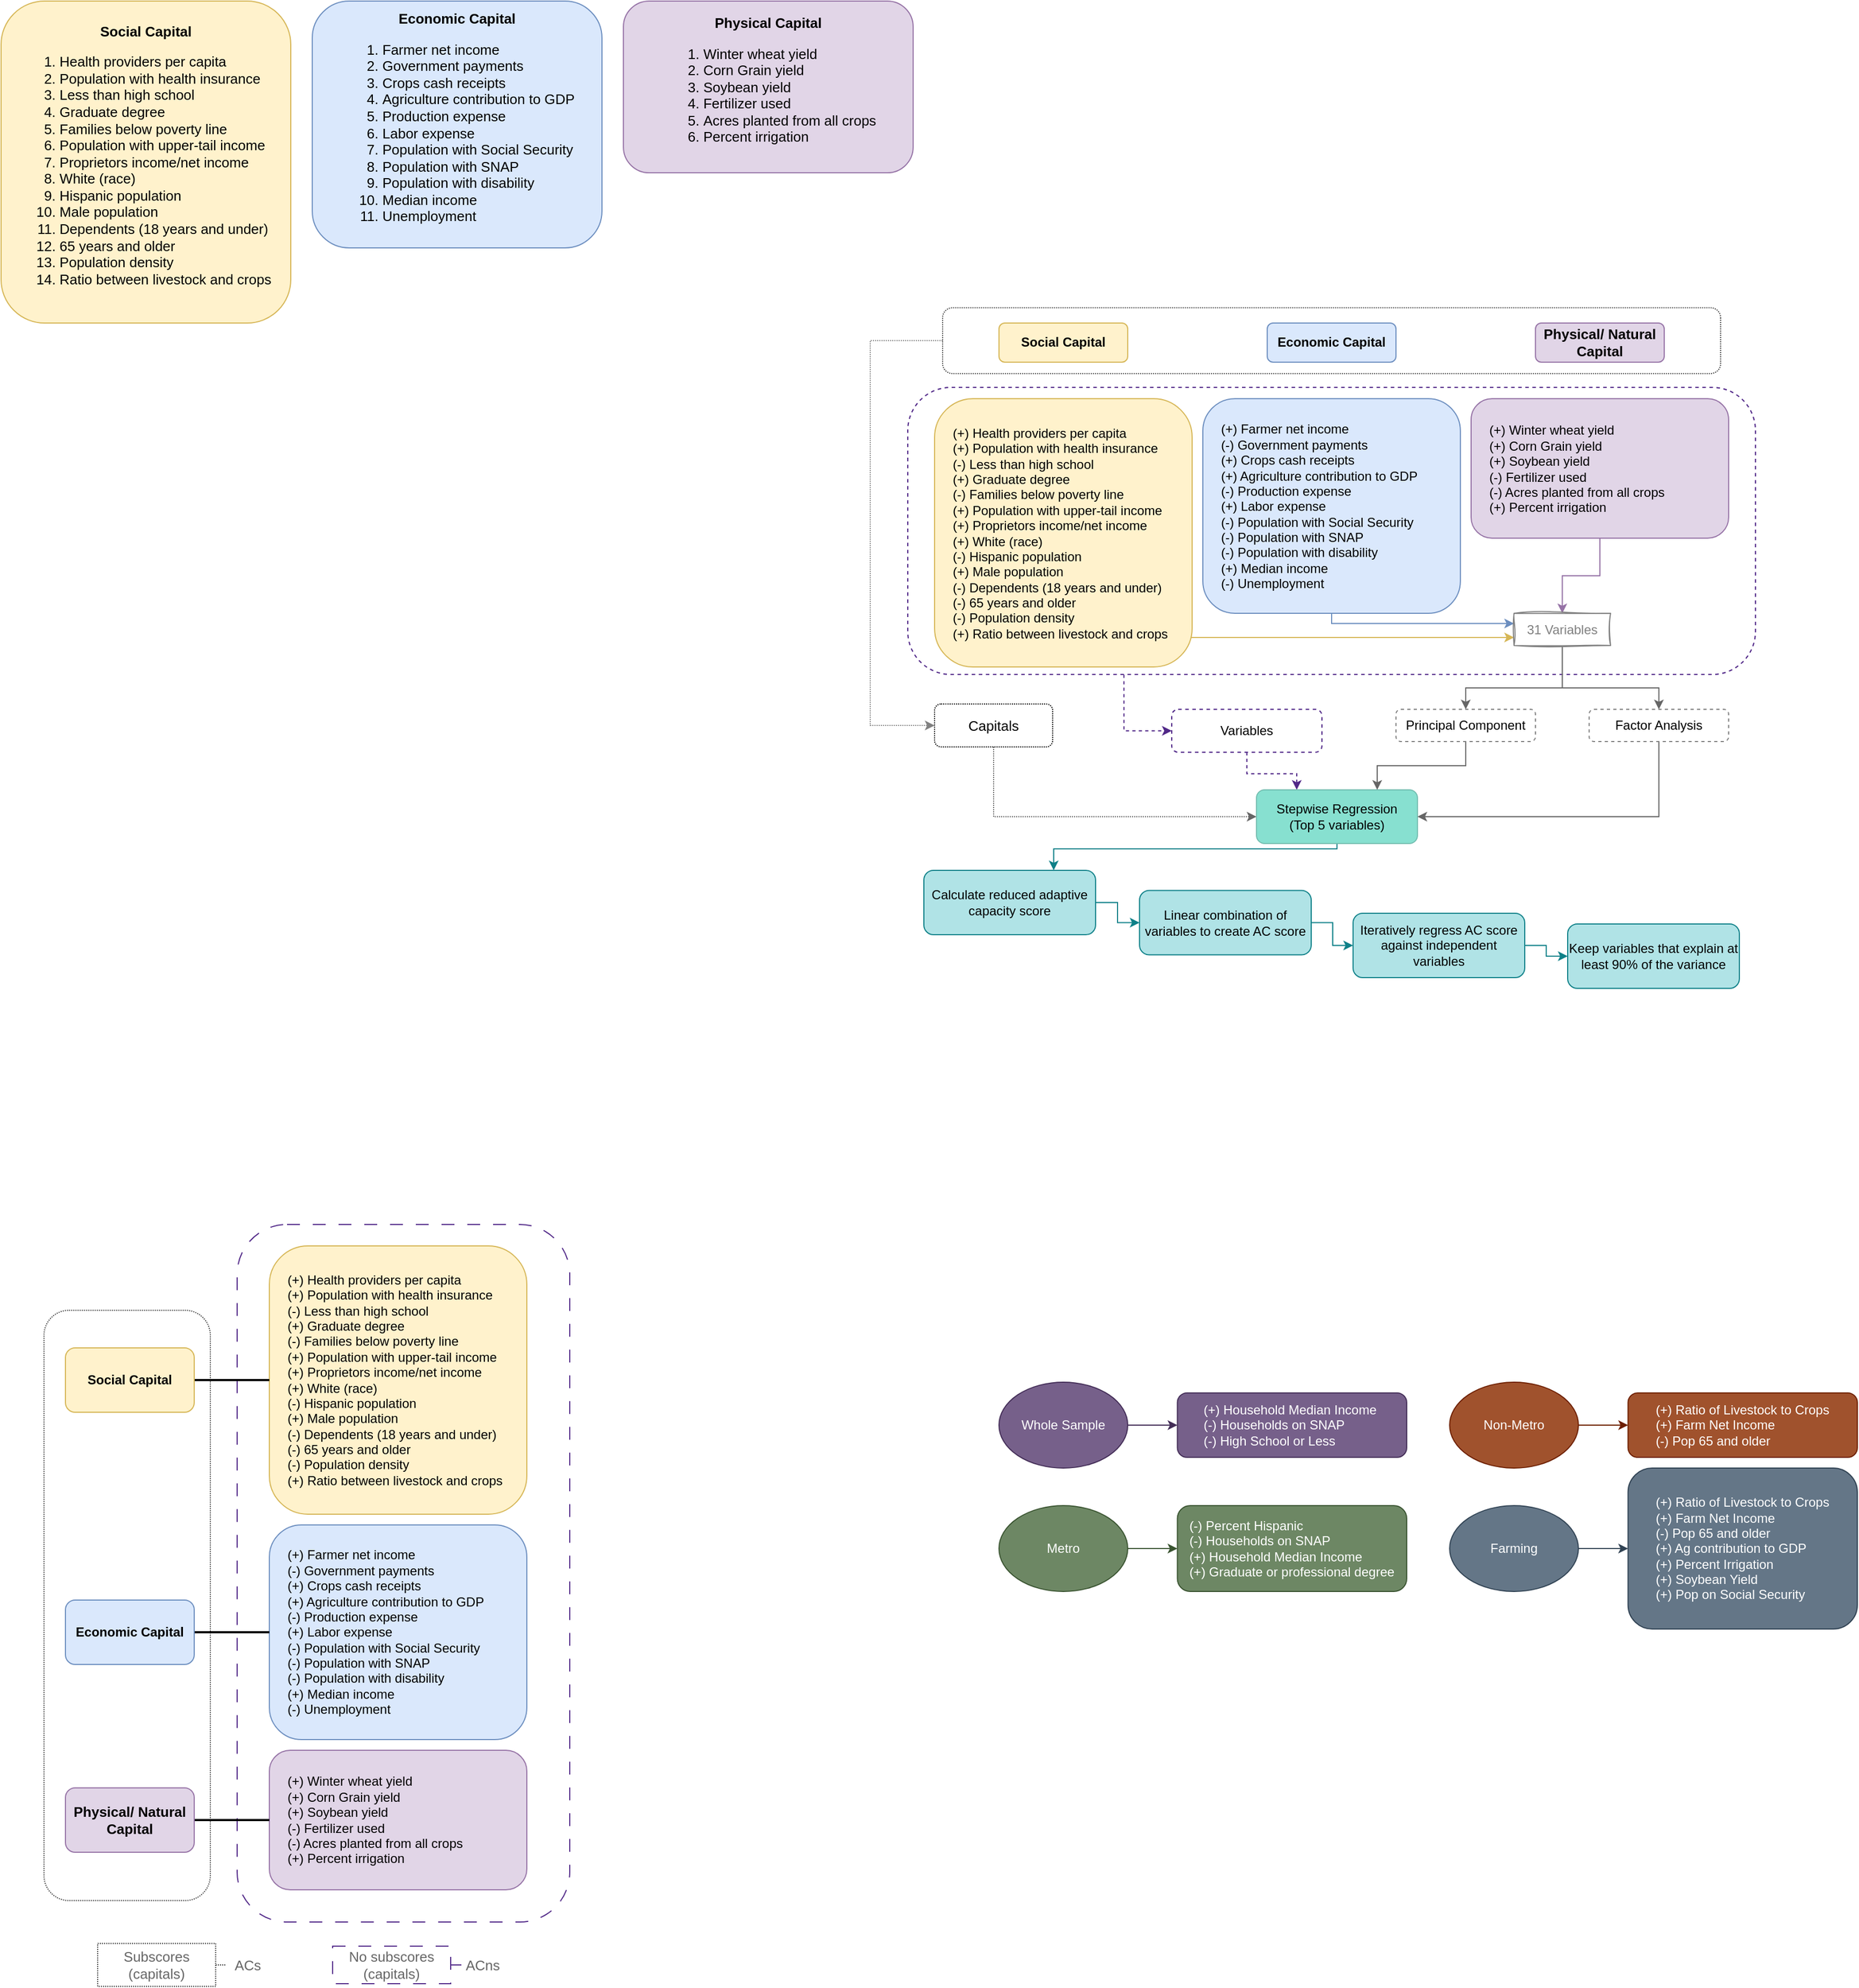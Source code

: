 <mxfile version="23.1.1" type="github">
  <diagram name="Page-1" id="_zbrBUCUruDryijLgmsr">
    <mxGraphModel dx="909" dy="1683" grid="1" gridSize="10" guides="1" tooltips="1" connect="1" arrows="1" fold="1" page="1" pageScale="1" pageWidth="850" pageHeight="1100" math="0" shadow="0">
      <root>
        <mxCell id="0" />
        <mxCell id="1" parent="0" />
        <mxCell id="dptRVDpqFGGdvCAzj5YB-2" value="&lt;b style=&quot;font-size: 13px;&quot;&gt;Social Capital&lt;br style=&quot;font-size: 13px;&quot;&gt;&lt;/b&gt;&lt;ol style=&quot;font-size: 13px;&quot;&gt;&lt;li style=&quot;text-align: left; font-size: 13px;&quot;&gt;Health providers per capita&lt;/li&gt;&lt;li style=&quot;text-align: left; font-size: 13px;&quot;&gt;Population with health insurance&lt;/li&gt;&lt;li style=&quot;text-align: left; font-size: 13px;&quot;&gt;Less than high school&lt;/li&gt;&lt;li style=&quot;text-align: left; font-size: 13px;&quot;&gt;Graduate degree&lt;/li&gt;&lt;li style=&quot;text-align: left; font-size: 13px;&quot;&gt;Families below poverty line&lt;/li&gt;&lt;li style=&quot;text-align: left; font-size: 13px;&quot;&gt;Population with upper-tail income&lt;/li&gt;&lt;li style=&quot;border-color: var(--border-color); text-align: left; font-size: 13px;&quot;&gt;Proprietors income/net income&amp;nbsp;&lt;/li&gt;&lt;li style=&quot;text-align: left; font-size: 13px;&quot;&gt;White (race)&lt;/li&gt;&lt;li style=&quot;text-align: left; font-size: 13px;&quot;&gt;Hispanic population&lt;/li&gt;&lt;li style=&quot;text-align: left; font-size: 13px;&quot;&gt;Male population&lt;/li&gt;&lt;li style=&quot;text-align: left; font-size: 13px;&quot;&gt;Dependents (18 years and under)&lt;/li&gt;&lt;li style=&quot;text-align: left; font-size: 13px;&quot;&gt;65 years and older&lt;/li&gt;&lt;li style=&quot;text-align: left; font-size: 13px;&quot;&gt;Population density&lt;/li&gt;&lt;li style=&quot;text-align: left; font-size: 13px;&quot;&gt;Ratio between livestock and crops&amp;nbsp;&lt;/li&gt;&lt;/ol&gt;" style="whiteSpace=wrap;html=1;rounded=1;fillColor=#fff2cc;strokeColor=#d6b656;fontSize=13;verticalAlign=middle;" parent="1" vertex="1">
          <mxGeometry x="30" y="-1010" width="270" height="300" as="geometry" />
        </mxCell>
        <mxCell id="dptRVDpqFGGdvCAzj5YB-25" value="" style="rounded=1;whiteSpace=wrap;html=1;fontSize=13;labelBorderColor=default;labelBackgroundColor=none;gradientColor=default;fillColor=none;dashed=1;dashPattern=12 12;strokeColor=#512888;" parent="1" vertex="1">
          <mxGeometry x="250" y="130" width="310" height="650" as="geometry" />
        </mxCell>
        <mxCell id="dptRVDpqFGGdvCAzj5YB-3" value="&lt;div style=&quot;&quot;&gt;&lt;span style=&quot;background-color: initial;&quot;&gt;(+) Health providers per capita&lt;/span&gt;&lt;/div&gt;&lt;span style=&quot;background-color: initial;&quot;&gt;&lt;div style=&quot;&quot;&gt;&lt;span style=&quot;background-color: initial;&quot;&gt;(+) Population with health insurance&lt;/span&gt;&lt;/div&gt;&lt;/span&gt;&lt;span style=&quot;background-color: initial;&quot;&gt;&lt;div style=&quot;&quot;&gt;&lt;span style=&quot;background-color: initial;&quot;&gt;(-) Less than high school&lt;/span&gt;&lt;/div&gt;&lt;/span&gt;&lt;span style=&quot;background-color: initial;&quot;&gt;&lt;div style=&quot;&quot;&gt;&lt;span style=&quot;background-color: initial;&quot;&gt;(+) Graduate degree&lt;/span&gt;&lt;/div&gt;&lt;/span&gt;&lt;span style=&quot;background-color: initial;&quot;&gt;&lt;div style=&quot;&quot;&gt;&lt;span style=&quot;background-color: initial;&quot;&gt;(-) Families below poverty line&lt;/span&gt;&lt;/div&gt;&lt;/span&gt;&lt;span style=&quot;background-color: initial;&quot;&gt;&lt;div style=&quot;&quot;&gt;&lt;span style=&quot;background-color: initial;&quot;&gt;(+) Population with upper-tail income&lt;/span&gt;&lt;/div&gt;&lt;div style=&quot;&quot;&gt;(+) Proprietors income/net income&lt;span style=&quot;background-color: initial;&quot;&gt;&lt;br&gt;&lt;/span&gt;&lt;/div&gt;&lt;/span&gt;&lt;span style=&quot;background-color: initial;&quot;&gt;&lt;div style=&quot;&quot;&gt;&lt;span style=&quot;background-color: initial;&quot;&gt;(+) White (race)&lt;/span&gt;&lt;/div&gt;&lt;/span&gt;&lt;span style=&quot;background-color: initial;&quot;&gt;&lt;div style=&quot;&quot;&gt;&lt;span style=&quot;background-color: initial;&quot;&gt;(-) Hispanic population&lt;/span&gt;&lt;/div&gt;&lt;/span&gt;&lt;span style=&quot;background-color: initial;&quot;&gt;&lt;div style=&quot;&quot;&gt;&lt;span style=&quot;background-color: initial;&quot;&gt;(+) Male population&lt;/span&gt;&lt;/div&gt;&lt;/span&gt;&lt;span style=&quot;background-color: initial;&quot;&gt;&lt;div style=&quot;&quot;&gt;&lt;span style=&quot;background-color: initial;&quot;&gt;(-) Dependents (18 years and under)&lt;/span&gt;&lt;/div&gt;&lt;/span&gt;&lt;span style=&quot;background-color: initial;&quot;&gt;&lt;div style=&quot;&quot;&gt;&lt;span style=&quot;background-color: initial;&quot;&gt;(-) 65 years and older&lt;/span&gt;&lt;/div&gt;&lt;/span&gt;&lt;span style=&quot;background-color: initial;&quot;&gt;&lt;div style=&quot;&quot;&gt;&lt;span style=&quot;background-color: initial;&quot;&gt;(-) Population density&lt;/span&gt;&lt;/div&gt;&lt;/span&gt;&lt;span style=&quot;background-color: initial;&quot;&gt;&lt;div style=&quot;&quot;&gt;&lt;span style=&quot;background-color: initial;&quot;&gt;(+) Ratio between livestock and crops&amp;nbsp;&lt;/span&gt;&lt;/div&gt;&lt;/span&gt;" style="whiteSpace=wrap;html=1;rounded=1;fillColor=#fff2cc;strokeColor=#d6b656;align=left;spacingLeft=15;" parent="1" vertex="1">
          <mxGeometry x="280" y="150" width="240" height="250" as="geometry" />
        </mxCell>
        <mxCell id="dptRVDpqFGGdvCAzj5YB-4" value="&lt;b style=&quot;font-size: 13px;&quot;&gt;Economic Capital&lt;/b&gt;&lt;br style=&quot;font-size: 13px;&quot;&gt;&lt;ol style=&quot;font-size: 13px;&quot;&gt;&lt;li style=&quot;text-align: left; font-size: 13px;&quot;&gt;Farmer net income&lt;/li&gt;&lt;li style=&quot;text-align: left; font-size: 13px;&quot;&gt;&lt;span style=&quot;background-color: initial; font-size: 13px;&quot;&gt;Government payments&lt;/span&gt;&lt;/li&gt;&lt;li style=&quot;text-align: left; font-size: 13px;&quot;&gt;&lt;span style=&quot;background-color: initial; font-size: 13px;&quot;&gt;Crops cash receipts&lt;/span&gt;&lt;/li&gt;&lt;li style=&quot;text-align: left; font-size: 13px;&quot;&gt;&lt;span style=&quot;background-color: initial; font-size: 13px;&quot;&gt;Agriculture contribution to GDP&lt;/span&gt;&lt;/li&gt;&lt;li style=&quot;text-align: left; font-size: 13px;&quot;&gt;&lt;span style=&quot;background-color: initial; font-size: 13px;&quot;&gt;Production expense&lt;/span&gt;&lt;/li&gt;&lt;li style=&quot;text-align: left; font-size: 13px;&quot;&gt;&lt;span style=&quot;background-color: initial; font-size: 13px;&quot;&gt;Labor expense&lt;/span&gt;&lt;/li&gt;&lt;li style=&quot;text-align: left; font-size: 13px;&quot;&gt;&lt;span style=&quot;background-color: initial; font-size: 13px;&quot;&gt;Population with Social Security&lt;/span&gt;&lt;/li&gt;&lt;li style=&quot;text-align: left; font-size: 13px;&quot;&gt;&lt;span style=&quot;background-color: initial; font-size: 13px;&quot;&gt;Population with SNAP&lt;/span&gt;&lt;/li&gt;&lt;li style=&quot;text-align: left; font-size: 13px;&quot;&gt;&lt;span style=&quot;background-color: initial; font-size: 13px;&quot;&gt;Population with disability&lt;/span&gt;&lt;/li&gt;&lt;li style=&quot;text-align: left; font-size: 13px;&quot;&gt;&lt;span style=&quot;background-color: initial; font-size: 13px;&quot;&gt;Median income&lt;/span&gt;&lt;br style=&quot;font-size: 13px;&quot;&gt;&lt;/li&gt;&lt;li style=&quot;text-align: left; font-size: 13px;&quot;&gt;Unemployment&lt;/li&gt;&lt;/ol&gt;" style="whiteSpace=wrap;html=1;rounded=1;fillColor=#dae8fc;strokeColor=#6c8ebf;fontSize=13;verticalAlign=middle;" parent="1" vertex="1">
          <mxGeometry x="320" y="-1010" width="270" height="230" as="geometry" />
        </mxCell>
        <mxCell id="dptRVDpqFGGdvCAzj5YB-5" value="&lt;div style=&quot;&quot;&gt;&lt;span style=&quot;background-color: initial;&quot;&gt;(+) Farmer net income&lt;/span&gt;&lt;/div&gt;&lt;span style=&quot;background-color: initial;&quot;&gt;&lt;div style=&quot;&quot;&gt;&lt;span style=&quot;background-color: initial;&quot;&gt;(-) Government payments&lt;/span&gt;&lt;/div&gt;&lt;/span&gt;&lt;span style=&quot;background-color: initial;&quot;&gt;&lt;div style=&quot;&quot;&gt;&lt;span style=&quot;background-color: initial;&quot;&gt;(+) Crops cash receipts&lt;/span&gt;&lt;/div&gt;&lt;/span&gt;&lt;span style=&quot;background-color: initial;&quot;&gt;&lt;div style=&quot;&quot;&gt;&lt;span style=&quot;background-color: initial;&quot;&gt;(+) Agriculture contribution to GDP&lt;/span&gt;&lt;/div&gt;&lt;/span&gt;&lt;span style=&quot;background-color: initial;&quot;&gt;&lt;div style=&quot;&quot;&gt;&lt;span style=&quot;background-color: initial;&quot;&gt;(-) Production expense&lt;/span&gt;&lt;/div&gt;&lt;/span&gt;&lt;span style=&quot;background-color: initial;&quot;&gt;&lt;div style=&quot;&quot;&gt;&lt;span style=&quot;background-color: initial;&quot;&gt;(+) Labor expense&lt;/span&gt;&lt;/div&gt;&lt;/span&gt;&lt;span style=&quot;background-color: initial;&quot;&gt;&lt;div style=&quot;&quot;&gt;&lt;span style=&quot;background-color: initial;&quot;&gt;(-) Population with Social Security&lt;/span&gt;&lt;/div&gt;&lt;/span&gt;&lt;span style=&quot;background-color: initial;&quot;&gt;&lt;div style=&quot;&quot;&gt;&lt;span style=&quot;background-color: initial;&quot;&gt;(-) Population with SNAP&lt;/span&gt;&lt;/div&gt;&lt;/span&gt;&lt;span style=&quot;background-color: initial;&quot;&gt;&lt;div style=&quot;&quot;&gt;&lt;span style=&quot;background-color: initial;&quot;&gt;(-) Population with disability&lt;/span&gt;&lt;/div&gt;&lt;/span&gt;&lt;span style=&quot;background-color: initial;&quot;&gt;&lt;div style=&quot;&quot;&gt;&lt;span style=&quot;background-color: initial;&quot;&gt;(+) Median income&lt;/span&gt;&lt;/div&gt;&lt;/span&gt;&lt;span style=&quot;background-color: initial;&quot;&gt;&lt;div style=&quot;&quot;&gt;&lt;span style=&quot;background-color: initial;&quot;&gt;(-) Unemployment&lt;/span&gt;&lt;/div&gt;&lt;/span&gt;" style="whiteSpace=wrap;html=1;rounded=1;fillColor=#dae8fc;strokeColor=#6c8ebf;align=left;spacingLeft=15;" parent="1" vertex="1">
          <mxGeometry x="280" y="410" width="240" height="200" as="geometry" />
        </mxCell>
        <mxCell id="dptRVDpqFGGdvCAzj5YB-6" value="&lt;b style=&quot;font-size: 13px;&quot;&gt;Physical Capital&lt;/b&gt;&lt;br style=&quot;font-size: 13px;&quot;&gt;&lt;ol style=&quot;font-size: 13px;&quot;&gt;&lt;li style=&quot;text-align: left; font-size: 13px;&quot;&gt;Winter wheat yield&lt;/li&gt;&lt;li style=&quot;text-align: left; font-size: 13px;&quot;&gt;Corn Grain yield&lt;/li&gt;&lt;li style=&quot;text-align: left; font-size: 13px;&quot;&gt;Soybean yield&lt;/li&gt;&lt;li style=&quot;text-align: left; font-size: 13px;&quot;&gt;Fertilizer used&lt;/li&gt;&lt;li style=&quot;text-align: left; font-size: 13px;&quot;&gt;Acres planted from all crops&lt;/li&gt;&lt;li style=&quot;text-align: left; font-size: 13px;&quot;&gt;Percent irrigation&lt;/li&gt;&lt;/ol&gt;" style="whiteSpace=wrap;html=1;rounded=1;fillColor=#e1d5e7;strokeColor=#9673a6;fontSize=13;verticalAlign=middle;" parent="1" vertex="1">
          <mxGeometry x="610" y="-1010" width="270" height="160" as="geometry" />
        </mxCell>
        <mxCell id="dptRVDpqFGGdvCAzj5YB-28" value="" style="rounded=1;whiteSpace=wrap;html=1;dashed=1;dashPattern=1 1;labelBackgroundColor=none;labelBorderColor=default;strokeColor=#424242;fontSize=13;fillColor=none;gradientColor=default;" parent="1" vertex="1">
          <mxGeometry x="70" y="210" width="155" height="550" as="geometry" />
        </mxCell>
        <mxCell id="dptRVDpqFGGdvCAzj5YB-9" value="&lt;div style=&quot;&quot;&gt;&lt;span style=&quot;background-color: initial;&quot;&gt;(+) Winter wheat yield&lt;/span&gt;&lt;/div&gt;&lt;span style=&quot;background-color: initial;&quot;&gt;&lt;div style=&quot;&quot;&gt;&lt;span style=&quot;background-color: initial;&quot;&gt;(+) Corn Grain yield&lt;/span&gt;&lt;/div&gt;&lt;/span&gt;&lt;span style=&quot;background-color: initial;&quot;&gt;&lt;div style=&quot;&quot;&gt;&lt;span style=&quot;background-color: initial;&quot;&gt;(+) Soybean yield&lt;/span&gt;&lt;/div&gt;&lt;/span&gt;&lt;span style=&quot;background-color: initial;&quot;&gt;&lt;div style=&quot;&quot;&gt;&lt;span style=&quot;background-color: initial;&quot;&gt;(-) Fertilizer used&lt;/span&gt;&lt;/div&gt;&lt;/span&gt;&lt;span style=&quot;background-color: initial;&quot;&gt;&lt;div style=&quot;&quot;&gt;&lt;span style=&quot;background-color: initial;&quot;&gt;(-) Acres planted from all crops&lt;/span&gt;&lt;/div&gt;&lt;/span&gt;&lt;span style=&quot;background-color: initial;&quot;&gt;&lt;div style=&quot;&quot;&gt;&lt;span style=&quot;background-color: initial;&quot;&gt;(+) Percent irrigation&lt;/span&gt;&lt;/div&gt;&lt;/span&gt;" style="html=1;rounded=1;fillColor=#e1d5e7;strokeColor=#9673a6;align=left;horizontal=1;whiteSpace=wrap;spacingLeft=15;" parent="1" vertex="1">
          <mxGeometry x="280" y="620" width="240" height="130" as="geometry" />
        </mxCell>
        <mxCell id="dptRVDpqFGGdvCAzj5YB-21" style="edgeStyle=orthogonalEdgeStyle;rounded=0;orthogonalLoop=1;jettySize=auto;html=1;exitX=1;exitY=0.5;exitDx=0;exitDy=0;entryX=0;entryY=0.5;entryDx=0;entryDy=0;strokeWidth=2;fontSize=13;endArrow=none;endFill=0;" parent="1" source="dptRVDpqFGGdvCAzj5YB-14" target="dptRVDpqFGGdvCAzj5YB-3" edge="1">
          <mxGeometry relative="1" as="geometry" />
        </mxCell>
        <mxCell id="dptRVDpqFGGdvCAzj5YB-14" value="&lt;b&gt;Social Capital&lt;/b&gt;" style="whiteSpace=wrap;html=1;fillColor=#fff2cc;strokeColor=#d6b656;rounded=1;" parent="1" vertex="1">
          <mxGeometry x="90" y="245" width="120" height="60" as="geometry" />
        </mxCell>
        <mxCell id="dptRVDpqFGGdvCAzj5YB-18" style="edgeStyle=orthogonalEdgeStyle;rounded=0;orthogonalLoop=1;jettySize=auto;html=1;exitX=1;exitY=0.5;exitDx=0;exitDy=0;entryX=0;entryY=0.5;entryDx=0;entryDy=0;fontSize=13;strokeWidth=2;endArrow=none;endFill=0;" parent="1" source="dptRVDpqFGGdvCAzj5YB-16" target="dptRVDpqFGGdvCAzj5YB-5" edge="1">
          <mxGeometry relative="1" as="geometry" />
        </mxCell>
        <mxCell id="dptRVDpqFGGdvCAzj5YB-16" value="&lt;b&gt;Economic Capital&lt;/b&gt;" style="whiteSpace=wrap;html=1;fillColor=#dae8fc;strokeColor=#6c8ebf;rounded=1;" parent="1" vertex="1">
          <mxGeometry x="90" y="480" width="120" height="60" as="geometry" />
        </mxCell>
        <mxCell id="dptRVDpqFGGdvCAzj5YB-24" style="edgeStyle=orthogonalEdgeStyle;rounded=0;orthogonalLoop=1;jettySize=auto;html=1;exitX=1;exitY=0.5;exitDx=0;exitDy=0;entryX=0;entryY=0.5;entryDx=0;entryDy=0;strokeWidth=2;fontSize=13;endArrow=none;endFill=0;" parent="1" source="dptRVDpqFGGdvCAzj5YB-20" target="dptRVDpqFGGdvCAzj5YB-9" edge="1">
          <mxGeometry relative="1" as="geometry" />
        </mxCell>
        <mxCell id="dptRVDpqFGGdvCAzj5YB-20" value="&lt;b&gt;Physical/ Natural Capital&lt;/b&gt;" style="whiteSpace=wrap;html=1;fillColor=#e1d5e7;strokeColor=#9673a6;rounded=1;fontSize=13;" parent="1" vertex="1">
          <mxGeometry x="90" y="655" width="120" height="60" as="geometry" />
        </mxCell>
        <mxCell id="dptRVDpqFGGdvCAzj5YB-40" style="edgeStyle=orthogonalEdgeStyle;rounded=0;orthogonalLoop=1;jettySize=auto;html=1;exitX=1;exitY=0.5;exitDx=0;exitDy=0;entryX=0;entryY=0.5;entryDx=0;entryDy=0;dashed=1;dashPattern=12 12;strokeColor=#512888;strokeWidth=1;fontSize=13;fontColor=#666666;endArrow=none;endFill=0;" parent="1" source="dptRVDpqFGGdvCAzj5YB-27" target="dptRVDpqFGGdvCAzj5YB-39" edge="1">
          <mxGeometry relative="1" as="geometry" />
        </mxCell>
        <mxCell id="dptRVDpqFGGdvCAzj5YB-27" value="No subscores (capitals)" style="text;html=1;strokeColor=#512888;fillColor=none;align=center;verticalAlign=middle;whiteSpace=wrap;rounded=0;fontSize=13;fontColor=#666666;dashed=1;dashPattern=12 12;" parent="1" vertex="1">
          <mxGeometry x="339" y="802.5" width="110" height="35" as="geometry" />
        </mxCell>
        <mxCell id="dptRVDpqFGGdvCAzj5YB-29" style="edgeStyle=orthogonalEdgeStyle;rounded=0;orthogonalLoop=1;jettySize=auto;html=1;exitX=0.5;exitY=1;exitDx=0;exitDy=0;dashed=1;dashPattern=12 12;strokeColor=#512888;strokeWidth=1;fontSize=13;endArrow=none;endFill=0;" parent="1" source="dptRVDpqFGGdvCAzj5YB-28" target="dptRVDpqFGGdvCAzj5YB-28" edge="1">
          <mxGeometry relative="1" as="geometry" />
        </mxCell>
        <mxCell id="dptRVDpqFGGdvCAzj5YB-37" style="edgeStyle=orthogonalEdgeStyle;rounded=0;orthogonalLoop=1;jettySize=auto;html=1;exitX=1;exitY=0.5;exitDx=0;exitDy=0;entryX=0;entryY=0.5;entryDx=0;entryDy=0;dashed=1;dashPattern=1 1;strokeColor=#424242;strokeWidth=1;fontSize=13;fontColor=#666666;endArrow=none;endFill=0;" parent="1" source="dptRVDpqFGGdvCAzj5YB-31" target="dptRVDpqFGGdvCAzj5YB-36" edge="1">
          <mxGeometry relative="1" as="geometry" />
        </mxCell>
        <mxCell id="dptRVDpqFGGdvCAzj5YB-31" value="Subscores (capitals)" style="text;html=1;strokeColor=#424242;fillColor=none;align=center;verticalAlign=middle;whiteSpace=wrap;rounded=0;fontSize=13;fontColor=#666666;dashed=1;dashPattern=1 1;" parent="1" vertex="1">
          <mxGeometry x="120" y="800" width="110" height="40" as="geometry" />
        </mxCell>
        <mxCell id="dptRVDpqFGGdvCAzj5YB-36" value="ACs" style="text;html=1;strokeColor=none;fillColor=none;align=center;verticalAlign=middle;whiteSpace=wrap;rounded=0;fontSize=13;fontColor=#666666;" parent="1" vertex="1">
          <mxGeometry x="240" y="805" width="40" height="30" as="geometry" />
        </mxCell>
        <mxCell id="dptRVDpqFGGdvCAzj5YB-39" value="ACns" style="text;html=1;strokeColor=none;fillColor=none;align=center;verticalAlign=middle;whiteSpace=wrap;rounded=0;fontSize=13;fontColor=#666666;" parent="1" vertex="1">
          <mxGeometry x="459" y="805" width="40" height="30" as="geometry" />
        </mxCell>
        <mxCell id="7lah4xBtO7-Hf7GqW6jk-47" style="edgeStyle=orthogonalEdgeStyle;rounded=0;orthogonalLoop=1;jettySize=auto;html=1;entryX=0;entryY=0.5;entryDx=0;entryDy=0;fontColor=#808080;strokeColor=#512888;dashed=1;exitX=1.001;exitY=0.745;exitDx=0;exitDy=0;exitPerimeter=0;" parent="1" source="7lah4xBtO7-Hf7GqW6jk-19" target="7lah4xBtO7-Hf7GqW6jk-31" edge="1">
          <mxGeometry relative="1" as="geometry">
            <Array as="points">
              <mxPoint x="1077" y="-330" />
            </Array>
          </mxGeometry>
        </mxCell>
        <mxCell id="7lah4xBtO7-Hf7GqW6jk-19" value="" style="rounded=1;whiteSpace=wrap;html=1;fontSize=13;labelBorderColor=default;labelBackgroundColor=none;fillColor=none;dashed=1;strokeColor=#512888;rotation=90;fontColor=#333333;strokeWidth=1.1;" parent="1" vertex="1">
          <mxGeometry x="1136.25" y="-911.25" width="267.5" height="790" as="geometry" />
        </mxCell>
        <mxCell id="7lah4xBtO7-Hf7GqW6jk-48" style="edgeStyle=orthogonalEdgeStyle;rounded=0;orthogonalLoop=1;jettySize=auto;html=1;exitX=0.995;exitY=0.832;exitDx=0;exitDy=0;strokeColor=#d6b656;exitPerimeter=0;fillColor=#fff2cc;entryX=0;entryY=0.75;entryDx=0;entryDy=0;" parent="1" target="7lah4xBtO7-Hf7GqW6jk-38" edge="1">
          <mxGeometry relative="1" as="geometry">
            <mxPoint x="1137.8" y="-423.25" as="sourcePoint" />
            <mxPoint x="1474" y="-431.25" as="targetPoint" />
            <Array as="points">
              <mxPoint x="1129" y="-423" />
              <mxPoint x="1129" y="-417" />
            </Array>
          </mxGeometry>
        </mxCell>
        <mxCell id="7lah4xBtO7-Hf7GqW6jk-20" value="&lt;div style=&quot;&quot;&gt;&lt;span style=&quot;background-color: initial;&quot;&gt;(+) Health providers per capita&lt;/span&gt;&lt;/div&gt;&lt;span style=&quot;background-color: initial;&quot;&gt;&lt;div style=&quot;&quot;&gt;&lt;span style=&quot;background-color: initial;&quot;&gt;(+) Population with health insurance&lt;/span&gt;&lt;/div&gt;&lt;/span&gt;&lt;span style=&quot;background-color: initial;&quot;&gt;&lt;div style=&quot;&quot;&gt;&lt;span style=&quot;background-color: initial;&quot;&gt;(-) Less than high school&lt;/span&gt;&lt;/div&gt;&lt;/span&gt;&lt;span style=&quot;background-color: initial;&quot;&gt;&lt;div style=&quot;&quot;&gt;&lt;span style=&quot;background-color: initial;&quot;&gt;(+) Graduate degree&lt;/span&gt;&lt;/div&gt;&lt;/span&gt;&lt;span style=&quot;background-color: initial;&quot;&gt;&lt;div style=&quot;&quot;&gt;&lt;span style=&quot;background-color: initial;&quot;&gt;(-) Families below poverty line&lt;/span&gt;&lt;/div&gt;&lt;/span&gt;&lt;span style=&quot;background-color: initial;&quot;&gt;&lt;div style=&quot;&quot;&gt;&lt;span style=&quot;background-color: initial;&quot;&gt;(+) Population with upper-tail income&lt;/span&gt;&lt;/div&gt;&lt;div style=&quot;&quot;&gt;(+) Proprietors income/net income&lt;span style=&quot;background-color: initial;&quot;&gt;&lt;br&gt;&lt;/span&gt;&lt;/div&gt;&lt;/span&gt;&lt;span style=&quot;background-color: initial;&quot;&gt;&lt;div style=&quot;&quot;&gt;&lt;span style=&quot;background-color: initial;&quot;&gt;(+) White (race)&lt;/span&gt;&lt;/div&gt;&lt;/span&gt;&lt;span style=&quot;background-color: initial;&quot;&gt;&lt;div style=&quot;&quot;&gt;&lt;span style=&quot;background-color: initial;&quot;&gt;(-) Hispanic population&lt;/span&gt;&lt;/div&gt;&lt;/span&gt;&lt;span style=&quot;background-color: initial;&quot;&gt;&lt;div style=&quot;&quot;&gt;&lt;span style=&quot;background-color: initial;&quot;&gt;(+) Male population&lt;/span&gt;&lt;/div&gt;&lt;/span&gt;&lt;span style=&quot;background-color: initial;&quot;&gt;&lt;div style=&quot;&quot;&gt;&lt;span style=&quot;background-color: initial;&quot;&gt;(-) Dependents (18 years and under)&lt;/span&gt;&lt;/div&gt;&lt;/span&gt;&lt;span style=&quot;background-color: initial;&quot;&gt;&lt;div style=&quot;&quot;&gt;&lt;span style=&quot;background-color: initial;&quot;&gt;(-) 65 years and older&lt;/span&gt;&lt;/div&gt;&lt;/span&gt;&lt;span style=&quot;background-color: initial;&quot;&gt;&lt;div style=&quot;&quot;&gt;&lt;span style=&quot;background-color: initial;&quot;&gt;(-) Population density&lt;/span&gt;&lt;/div&gt;&lt;/span&gt;&lt;span style=&quot;background-color: initial;&quot;&gt;&lt;div style=&quot;&quot;&gt;&lt;span style=&quot;background-color: initial;&quot;&gt;(+) Ratio between livestock and crops&amp;nbsp;&lt;/span&gt;&lt;/div&gt;&lt;/span&gt;" style="whiteSpace=wrap;html=1;rounded=1;fillColor=#fff2cc;strokeColor=#d6b656;align=left;spacingLeft=15;" parent="1" vertex="1">
          <mxGeometry x="900" y="-639.5" width="240" height="250" as="geometry" />
        </mxCell>
        <mxCell id="7lah4xBtO7-Hf7GqW6jk-49" style="edgeStyle=orthogonalEdgeStyle;rounded=0;orthogonalLoop=1;jettySize=auto;html=1;entryX=0;entryY=0.346;entryDx=0;entryDy=0;strokeColor=#6c8ebf;exitX=0.5;exitY=1;exitDx=0;exitDy=0;fillColor=#dae8fc;entryPerimeter=0;" parent="1" source="7lah4xBtO7-Hf7GqW6jk-21" target="7lah4xBtO7-Hf7GqW6jk-38" edge="1">
          <mxGeometry relative="1" as="geometry">
            <mxPoint x="1360" y="-407.51" as="targetPoint" />
            <mxPoint x="1275" y="-430.01" as="sourcePoint" />
            <Array as="points">
              <mxPoint x="1270" y="-430" />
              <mxPoint x="1440" y="-430" />
            </Array>
          </mxGeometry>
        </mxCell>
        <mxCell id="7lah4xBtO7-Hf7GqW6jk-21" value="&lt;div style=&quot;&quot;&gt;&lt;span style=&quot;background-color: initial;&quot;&gt;(+) Farmer net income&lt;/span&gt;&lt;/div&gt;&lt;span style=&quot;background-color: initial;&quot;&gt;&lt;div style=&quot;&quot;&gt;&lt;span style=&quot;background-color: initial;&quot;&gt;(-) Government payments&lt;/span&gt;&lt;/div&gt;&lt;/span&gt;&lt;span style=&quot;background-color: initial;&quot;&gt;&lt;div style=&quot;&quot;&gt;&lt;span style=&quot;background-color: initial;&quot;&gt;(+) Crops cash receipts&lt;/span&gt;&lt;/div&gt;&lt;/span&gt;&lt;span style=&quot;background-color: initial;&quot;&gt;&lt;div style=&quot;&quot;&gt;&lt;span style=&quot;background-color: initial;&quot;&gt;(+) Agriculture contribution to GDP&lt;/span&gt;&lt;/div&gt;&lt;/span&gt;&lt;span style=&quot;background-color: initial;&quot;&gt;&lt;div style=&quot;&quot;&gt;&lt;span style=&quot;background-color: initial;&quot;&gt;(-) Production expense&lt;/span&gt;&lt;/div&gt;&lt;/span&gt;&lt;span style=&quot;background-color: initial;&quot;&gt;&lt;div style=&quot;&quot;&gt;&lt;span style=&quot;background-color: initial;&quot;&gt;(+) Labor expense&lt;/span&gt;&lt;/div&gt;&lt;/span&gt;&lt;span style=&quot;background-color: initial;&quot;&gt;&lt;div style=&quot;&quot;&gt;&lt;span style=&quot;background-color: initial;&quot;&gt;(-) Population with Social Security&lt;/span&gt;&lt;/div&gt;&lt;/span&gt;&lt;span style=&quot;background-color: initial;&quot;&gt;&lt;div style=&quot;&quot;&gt;&lt;span style=&quot;background-color: initial;&quot;&gt;(-) Population with SNAP&lt;/span&gt;&lt;/div&gt;&lt;/span&gt;&lt;span style=&quot;background-color: initial;&quot;&gt;&lt;div style=&quot;&quot;&gt;&lt;span style=&quot;background-color: initial;&quot;&gt;(-) Population with disability&lt;/span&gt;&lt;/div&gt;&lt;/span&gt;&lt;span style=&quot;background-color: initial;&quot;&gt;&lt;div style=&quot;&quot;&gt;&lt;span style=&quot;background-color: initial;&quot;&gt;(+) Median income&lt;/span&gt;&lt;/div&gt;&lt;/span&gt;&lt;span style=&quot;background-color: initial;&quot;&gt;&lt;div style=&quot;&quot;&gt;&lt;span style=&quot;background-color: initial;&quot;&gt;(-) Unemployment&lt;/span&gt;&lt;/div&gt;&lt;/span&gt;" style="whiteSpace=wrap;html=1;rounded=1;fillColor=#dae8fc;strokeColor=#6c8ebf;align=left;spacingLeft=15;" parent="1" vertex="1">
          <mxGeometry x="1150" y="-639.5" width="240" height="200" as="geometry" />
        </mxCell>
        <mxCell id="7lah4xBtO7-Hf7GqW6jk-46" style="edgeStyle=orthogonalEdgeStyle;rounded=0;orthogonalLoop=1;jettySize=auto;html=1;exitX=0.5;exitY=1;exitDx=0;exitDy=0;entryX=0;entryY=0.5;entryDx=0;entryDy=0;fontColor=#808080;strokeColor=#808080;dashed=1;dashPattern=1 1;" parent="1" source="7lah4xBtO7-Hf7GqW6jk-22" target="7lah4xBtO7-Hf7GqW6jk-34" edge="1">
          <mxGeometry relative="1" as="geometry">
            <Array as="points">
              <mxPoint x="840" y="-694" />
              <mxPoint x="840" y="-335" />
            </Array>
          </mxGeometry>
        </mxCell>
        <mxCell id="7lah4xBtO7-Hf7GqW6jk-22" value="" style="rounded=1;whiteSpace=wrap;html=1;dashed=1;dashPattern=1 1;labelBackgroundColor=none;labelBorderColor=default;strokeColor=#424242;fontSize=13;fillColor=none;gradientColor=default;rotation=90;" parent="1" vertex="1">
          <mxGeometry x="1239.36" y="-1056.07" width="61.28" height="725" as="geometry" />
        </mxCell>
        <mxCell id="7lah4xBtO7-Hf7GqW6jk-50" style="edgeStyle=orthogonalEdgeStyle;rounded=0;orthogonalLoop=1;jettySize=auto;html=1;exitX=0.5;exitY=1;exitDx=0;exitDy=0;entryX=0.5;entryY=0;entryDx=0;entryDy=0;strokeColor=#9673a6;fillColor=#e1d5e7;" parent="1" source="7lah4xBtO7-Hf7GqW6jk-23" target="7lah4xBtO7-Hf7GqW6jk-38" edge="1">
          <mxGeometry relative="1" as="geometry" />
        </mxCell>
        <mxCell id="7lah4xBtO7-Hf7GqW6jk-23" value="&lt;div style=&quot;&quot;&gt;&lt;span style=&quot;background-color: initial;&quot;&gt;(+) Winter wheat yield&lt;/span&gt;&lt;/div&gt;&lt;span style=&quot;background-color: initial;&quot;&gt;&lt;div style=&quot;&quot;&gt;&lt;span style=&quot;background-color: initial;&quot;&gt;(+) Corn Grain yield&lt;/span&gt;&lt;/div&gt;&lt;/span&gt;&lt;span style=&quot;background-color: initial;&quot;&gt;&lt;div style=&quot;&quot;&gt;&lt;span style=&quot;background-color: initial;&quot;&gt;(+) Soybean yield&lt;/span&gt;&lt;/div&gt;&lt;/span&gt;&lt;span style=&quot;background-color: initial;&quot;&gt;&lt;div style=&quot;&quot;&gt;&lt;span style=&quot;background-color: initial;&quot;&gt;(-) Fertilizer used&lt;/span&gt;&lt;/div&gt;&lt;/span&gt;&lt;span style=&quot;background-color: initial;&quot;&gt;&lt;div style=&quot;&quot;&gt;&lt;span style=&quot;background-color: initial;&quot;&gt;(-) Acres planted from all crops&lt;/span&gt;&lt;/div&gt;&lt;/span&gt;&lt;span style=&quot;background-color: initial;&quot;&gt;&lt;div style=&quot;&quot;&gt;&lt;span style=&quot;background-color: initial;&quot;&gt;(+) Percent irrigation&lt;/span&gt;&lt;/div&gt;&lt;/span&gt;" style="html=1;rounded=1;fillColor=#e1d5e7;strokeColor=#9673a6;align=left;horizontal=1;whiteSpace=wrap;spacingLeft=15;" parent="1" vertex="1">
          <mxGeometry x="1400" y="-639.5" width="240" height="130" as="geometry" />
        </mxCell>
        <mxCell id="7lah4xBtO7-Hf7GqW6jk-25" value="&lt;b&gt;Social Capital&lt;/b&gt;" style="whiteSpace=wrap;html=1;fillColor=#fff2cc;strokeColor=#d6b656;rounded=1;" parent="1" vertex="1">
          <mxGeometry x="960" y="-710" width="120" height="36.5" as="geometry" />
        </mxCell>
        <mxCell id="7lah4xBtO7-Hf7GqW6jk-27" value="&lt;b&gt;Economic Capital&lt;/b&gt;" style="whiteSpace=wrap;html=1;fillColor=#dae8fc;strokeColor=#6c8ebf;rounded=1;" parent="1" vertex="1">
          <mxGeometry x="1210" y="-710" width="120" height="36.5" as="geometry" />
        </mxCell>
        <mxCell id="7lah4xBtO7-Hf7GqW6jk-29" value="&lt;b&gt;Physical/ Natural Capital&lt;/b&gt;" style="whiteSpace=wrap;html=1;fillColor=#e1d5e7;strokeColor=#9673a6;rounded=1;fontSize=13;" parent="1" vertex="1">
          <mxGeometry x="1460" y="-710" width="120" height="36.5" as="geometry" />
        </mxCell>
        <mxCell id="7lah4xBtO7-Hf7GqW6jk-53" style="edgeStyle=orthogonalEdgeStyle;rounded=0;orthogonalLoop=1;jettySize=auto;html=1;exitX=0.5;exitY=1;exitDx=0;exitDy=0;entryX=0.25;entryY=0;entryDx=0;entryDy=0;strokeColor=#512888;dashed=1;" parent="1" source="7lah4xBtO7-Hf7GqW6jk-31" target="7lah4xBtO7-Hf7GqW6jk-51" edge="1">
          <mxGeometry relative="1" as="geometry" />
        </mxCell>
        <mxCell id="7lah4xBtO7-Hf7GqW6jk-31" value="Variables" style="text;html=1;strokeColor=#512888;fillColor=none;align=center;verticalAlign=middle;whiteSpace=wrap;rounded=1;fontSize=12;fontColor=default;dashed=1;strokeWidth=1.1;labelBorderColor=none;labelBackgroundColor=none;" parent="1" vertex="1">
          <mxGeometry x="1121" y="-350" width="140" height="40" as="geometry" />
        </mxCell>
        <mxCell id="7lah4xBtO7-Hf7GqW6jk-52" style="edgeStyle=orthogonalEdgeStyle;rounded=0;orthogonalLoop=1;jettySize=auto;html=1;exitX=0.5;exitY=1;exitDx=0;exitDy=0;entryX=0;entryY=0.5;entryDx=0;entryDy=0;strokeColor=#666666;dashed=1;dashPattern=1 1;" parent="1" source="7lah4xBtO7-Hf7GqW6jk-34" target="7lah4xBtO7-Hf7GqW6jk-51" edge="1">
          <mxGeometry relative="1" as="geometry" />
        </mxCell>
        <mxCell id="7lah4xBtO7-Hf7GqW6jk-34" value="&lt;font color=&quot;#000000&quot;&gt;Capitals&lt;/font&gt;" style="text;html=1;strokeColor=#000000;fillColor=none;align=center;verticalAlign=middle;whiteSpace=wrap;rounded=1;fontSize=13;fontColor=#666666;dashed=1;dashPattern=1 1;" parent="1" vertex="1">
          <mxGeometry x="900" y="-355" width="110" height="40" as="geometry" />
        </mxCell>
        <mxCell id="7lah4xBtO7-Hf7GqW6jk-43" style="edgeStyle=orthogonalEdgeStyle;rounded=0;orthogonalLoop=1;jettySize=auto;html=1;exitX=0.5;exitY=1;exitDx=0;exitDy=0;entryX=0.5;entryY=0;entryDx=0;entryDy=0;strokeColor=#666666;" parent="1" source="7lah4xBtO7-Hf7GqW6jk-38" target="7lah4xBtO7-Hf7GqW6jk-41" edge="1">
          <mxGeometry relative="1" as="geometry">
            <Array as="points">
              <mxPoint x="1485" y="-370" />
              <mxPoint x="1395" y="-370" />
            </Array>
          </mxGeometry>
        </mxCell>
        <mxCell id="7lah4xBtO7-Hf7GqW6jk-44" style="edgeStyle=orthogonalEdgeStyle;rounded=0;orthogonalLoop=1;jettySize=auto;html=1;exitX=0.5;exitY=1;exitDx=0;exitDy=0;entryX=0.5;entryY=0;entryDx=0;entryDy=0;strokeColor=#666666;" parent="1" source="7lah4xBtO7-Hf7GqW6jk-38" target="7lah4xBtO7-Hf7GqW6jk-42" edge="1">
          <mxGeometry relative="1" as="geometry">
            <Array as="points">
              <mxPoint x="1485" y="-370" />
              <mxPoint x="1575" y="-370" />
            </Array>
          </mxGeometry>
        </mxCell>
        <mxCell id="6k4b8ibVsfDUFnUtJjEN-7" style="edgeStyle=orthogonalEdgeStyle;rounded=0;orthogonalLoop=1;jettySize=auto;html=1;exitX=0.5;exitY=1;exitDx=0;exitDy=0;strokeColor=#0e8088;fillColor=#b0e3e6;" parent="1" source="7lah4xBtO7-Hf7GqW6jk-51" target="6k4b8ibVsfDUFnUtJjEN-1" edge="1">
          <mxGeometry relative="1" as="geometry">
            <mxPoint x="1010" y="-200" as="targetPoint" />
            <mxPoint x="1265" y="-225" as="sourcePoint" />
            <Array as="points">
              <mxPoint x="1275" y="-220" />
              <mxPoint x="1011" y="-220" />
            </Array>
          </mxGeometry>
        </mxCell>
        <mxCell id="7lah4xBtO7-Hf7GqW6jk-51" value="Stepwise Regression&lt;br&gt;(Top 5 variables)" style="text;html=1;strokeColor=#72BDAF;fillColor=#87E0D0;align=center;verticalAlign=middle;whiteSpace=wrap;rounded=1;glass=0;shadow=0;fontColor=#000000;fillStyle=solid;" parent="1" vertex="1">
          <mxGeometry x="1200" y="-275" width="150" height="50" as="geometry" />
        </mxCell>
        <mxCell id="7lah4xBtO7-Hf7GqW6jk-38" value="&lt;font color=&quot;#808080&quot;&gt;31 Variables&lt;/font&gt;" style="text;html=1;strokeColor=#808080;fillColor=none;align=center;verticalAlign=middle;whiteSpace=wrap;rounded=0;glass=0;sketch=1;curveFitting=1;jiggle=2;shadow=0;" parent="1" vertex="1">
          <mxGeometry x="1440" y="-439.5" width="90" height="30" as="geometry" />
        </mxCell>
        <mxCell id="7lah4xBtO7-Hf7GqW6jk-54" style="edgeStyle=orthogonalEdgeStyle;rounded=0;orthogonalLoop=1;jettySize=auto;html=1;exitX=0.5;exitY=1;exitDx=0;exitDy=0;entryX=0.75;entryY=0;entryDx=0;entryDy=0;strokeColor=#666666;" parent="1" source="7lah4xBtO7-Hf7GqW6jk-41" target="7lah4xBtO7-Hf7GqW6jk-51" edge="1">
          <mxGeometry relative="1" as="geometry" />
        </mxCell>
        <mxCell id="7lah4xBtO7-Hf7GqW6jk-41" value="&lt;font color=&quot;#000000&quot;&gt;Principal Component&lt;/font&gt;" style="text;html=1;strokeColor=#808080;fillColor=none;align=center;verticalAlign=middle;whiteSpace=wrap;rounded=1;glass=0;shadow=0;fontColor=#666666;dashed=1;" parent="1" vertex="1">
          <mxGeometry x="1330" y="-350" width="130" height="30" as="geometry" />
        </mxCell>
        <mxCell id="7lah4xBtO7-Hf7GqW6jk-55" style="edgeStyle=orthogonalEdgeStyle;rounded=0;orthogonalLoop=1;jettySize=auto;html=1;exitX=0.5;exitY=1;exitDx=0;exitDy=0;entryX=1;entryY=0.5;entryDx=0;entryDy=0;strokeColor=#666666;" parent="1" target="7lah4xBtO7-Hf7GqW6jk-51" edge="1">
          <mxGeometry relative="1" as="geometry">
            <mxPoint x="1575" y="-320.0" as="sourcePoint" />
            <Array as="points">
              <mxPoint x="1575" y="-250" />
            </Array>
          </mxGeometry>
        </mxCell>
        <mxCell id="7lah4xBtO7-Hf7GqW6jk-42" value="&lt;font color=&quot;#000000&quot;&gt;Factor Analysis&lt;/font&gt;" style="text;html=1;strokeColor=#808080;fillColor=none;align=center;verticalAlign=middle;whiteSpace=wrap;rounded=1;glass=0;shadow=0;fontColor=#666666;dashed=1;" parent="1" vertex="1">
          <mxGeometry x="1510" y="-350" width="130" height="30" as="geometry" />
        </mxCell>
        <mxCell id="6k4b8ibVsfDUFnUtJjEN-16" style="edgeStyle=orthogonalEdgeStyle;rounded=0;orthogonalLoop=1;jettySize=auto;html=1;exitX=1;exitY=0.5;exitDx=0;exitDy=0;entryX=0;entryY=0.5;entryDx=0;entryDy=0;fillColor=#b0e3e6;strokeColor=#0e8088;" parent="1" source="6k4b8ibVsfDUFnUtJjEN-1" target="6k4b8ibVsfDUFnUtJjEN-3" edge="1">
          <mxGeometry relative="1" as="geometry" />
        </mxCell>
        <mxCell id="6k4b8ibVsfDUFnUtJjEN-1" value="Calculate reduced adaptive capacity score" style="text;html=1;strokeColor=#0e8088;fillColor=#b0e3e6;align=center;verticalAlign=middle;whiteSpace=wrap;rounded=1;glass=0;shadow=0;fillStyle=solid;" parent="1" vertex="1">
          <mxGeometry x="890" y="-200" width="160" height="60" as="geometry" />
        </mxCell>
        <mxCell id="6k4b8ibVsfDUFnUtJjEN-17" style="edgeStyle=orthogonalEdgeStyle;rounded=0;orthogonalLoop=1;jettySize=auto;html=1;exitX=1;exitY=0.5;exitDx=0;exitDy=0;entryX=0;entryY=0.5;entryDx=0;entryDy=0;fillColor=#b0e3e6;strokeColor=#0e8088;" parent="1" source="6k4b8ibVsfDUFnUtJjEN-3" target="6k4b8ibVsfDUFnUtJjEN-8" edge="1">
          <mxGeometry relative="1" as="geometry" />
        </mxCell>
        <mxCell id="6k4b8ibVsfDUFnUtJjEN-3" value="Linear combination of variables to create AC score" style="whiteSpace=wrap;html=1;fillColor=#b0e3e6;strokeColor=#0e8088;rounded=1;glass=0;shadow=0;fillStyle=solid;" parent="1" vertex="1">
          <mxGeometry x="1091" y="-181.25" width="160" height="60" as="geometry" />
        </mxCell>
        <mxCell id="6k4b8ibVsfDUFnUtJjEN-20" style="edgeStyle=orthogonalEdgeStyle;rounded=0;orthogonalLoop=1;jettySize=auto;html=1;exitX=1;exitY=0.5;exitDx=0;exitDy=0;fillColor=#b0e3e6;strokeColor=#0e8088;" parent="1" source="6k4b8ibVsfDUFnUtJjEN-8" target="6k4b8ibVsfDUFnUtJjEN-10" edge="1">
          <mxGeometry relative="1" as="geometry" />
        </mxCell>
        <mxCell id="6k4b8ibVsfDUFnUtJjEN-8" value="Iteratively regress AC score against independent variables" style="whiteSpace=wrap;html=1;fillColor=#b0e3e6;strokeColor=#0e8088;rounded=1;glass=0;shadow=0;fillStyle=solid;" parent="1" vertex="1">
          <mxGeometry x="1290" y="-160" width="160" height="60" as="geometry" />
        </mxCell>
        <mxCell id="6k4b8ibVsfDUFnUtJjEN-10" value="Keep variables that explain at least 90% of the variance" style="whiteSpace=wrap;html=1;fillColor=#b0e3e6;strokeColor=#0e8088;rounded=1;glass=0;shadow=0;fillStyle=solid;" parent="1" vertex="1">
          <mxGeometry x="1490" y="-150" width="160" height="60" as="geometry" />
        </mxCell>
        <mxCell id="gRwXSgp6U3wknz5eqgnO-4" style="edgeStyle=orthogonalEdgeStyle;rounded=0;orthogonalLoop=1;jettySize=auto;html=1;exitX=1;exitY=0.5;exitDx=0;exitDy=0;entryX=0;entryY=0.5;entryDx=0;entryDy=0;fillColor=#76608a;strokeColor=#432D57;" edge="1" parent="1" source="gRwXSgp6U3wknz5eqgnO-2" target="gRwXSgp6U3wknz5eqgnO-3">
          <mxGeometry relative="1" as="geometry" />
        </mxCell>
        <mxCell id="gRwXSgp6U3wknz5eqgnO-2" value="Whole Sample" style="ellipse;whiteSpace=wrap;html=1;fillColor=#76608a;fontColor=#ffffff;strokeColor=#432D57;" vertex="1" parent="1">
          <mxGeometry x="960" y="277" width="120" height="80" as="geometry" />
        </mxCell>
        <mxCell id="gRwXSgp6U3wknz5eqgnO-3" value="&lt;div style=&quot;text-align: left;&quot;&gt;&lt;span style=&quot;background-color: initial;&quot;&gt;(+) Household Median Income&amp;nbsp;&lt;/span&gt;&lt;/div&gt;&lt;div style=&quot;text-align: left;&quot;&gt;&lt;span style=&quot;background-color: initial;&quot;&gt;(-) Households on SNAP&lt;/span&gt;&lt;/div&gt;&lt;div style=&quot;text-align: left;&quot;&gt;&lt;span style=&quot;background-color: initial;&quot;&gt;(-) High School or Less&lt;/span&gt;&lt;/div&gt;" style="rounded=1;whiteSpace=wrap;html=1;fillColor=#76608a;fontColor=#ffffff;strokeColor=#432D57;" vertex="1" parent="1">
          <mxGeometry x="1126.25" y="287" width="213.75" height="60" as="geometry" />
        </mxCell>
        <mxCell id="gRwXSgp6U3wknz5eqgnO-7" style="edgeStyle=orthogonalEdgeStyle;rounded=0;orthogonalLoop=1;jettySize=auto;html=1;exitX=1;exitY=0.5;exitDx=0;exitDy=0;entryX=0;entryY=0.5;entryDx=0;entryDy=0;fillColor=#6d8764;strokeColor=#3A5431;" edge="1" parent="1" source="gRwXSgp6U3wknz5eqgnO-5" target="gRwXSgp6U3wknz5eqgnO-6">
          <mxGeometry relative="1" as="geometry" />
        </mxCell>
        <mxCell id="gRwXSgp6U3wknz5eqgnO-5" value="Metro" style="ellipse;whiteSpace=wrap;html=1;fillColor=#6d8764;fontColor=#ffffff;strokeColor=#3A5431;" vertex="1" parent="1">
          <mxGeometry x="960" y="392" width="120" height="80" as="geometry" />
        </mxCell>
        <mxCell id="gRwXSgp6U3wknz5eqgnO-6" value="&lt;div style=&quot;text-align: left;&quot;&gt;(-) Percent Hispanic&lt;/div&gt;&lt;div style=&quot;text-align: left;&quot;&gt;(-) Households on SNAP&lt;/div&gt;&lt;div style=&quot;text-align: left;&quot;&gt;(+) Household Median Income&lt;/div&gt;&lt;div style=&quot;text-align: left;&quot;&gt;(+) Graduate or professional degree&lt;/div&gt;" style="rounded=1;whiteSpace=wrap;html=1;fillColor=#6d8764;fontColor=#ffffff;strokeColor=#3A5431;" vertex="1" parent="1">
          <mxGeometry x="1126.25" y="392" width="213.75" height="80" as="geometry" />
        </mxCell>
        <mxCell id="gRwXSgp6U3wknz5eqgnO-8" style="edgeStyle=orthogonalEdgeStyle;rounded=0;orthogonalLoop=1;jettySize=auto;html=1;exitX=1;exitY=0.5;exitDx=0;exitDy=0;entryX=0;entryY=0.5;entryDx=0;entryDy=0;fillColor=#a0522d;strokeColor=#6D1F00;" edge="1" parent="1" source="gRwXSgp6U3wknz5eqgnO-9" target="gRwXSgp6U3wknz5eqgnO-10">
          <mxGeometry relative="1" as="geometry" />
        </mxCell>
        <mxCell id="gRwXSgp6U3wknz5eqgnO-9" value="Non-Metro" style="ellipse;whiteSpace=wrap;html=1;fillColor=#a0522d;fontColor=#ffffff;strokeColor=#6D1F00;" vertex="1" parent="1">
          <mxGeometry x="1380" y="277" width="120" height="80" as="geometry" />
        </mxCell>
        <mxCell id="gRwXSgp6U3wknz5eqgnO-10" value="&lt;div style=&quot;text-align: left;&quot;&gt;(+) Ratio of Livestock to Crops&lt;/div&gt;&lt;div style=&quot;text-align: left;&quot;&gt;(+) Farm Net Income&lt;/div&gt;&lt;div style=&quot;text-align: left;&quot;&gt;(-)&amp;nbsp;&lt;span style=&quot;background-color: initial;&quot;&gt;Pop 65 and older&lt;/span&gt;&lt;/div&gt;" style="rounded=1;whiteSpace=wrap;html=1;fillColor=#a0522d;fontColor=#ffffff;strokeColor=#6D1F00;" vertex="1" parent="1">
          <mxGeometry x="1546.25" y="287" width="213.75" height="60" as="geometry" />
        </mxCell>
        <mxCell id="gRwXSgp6U3wknz5eqgnO-11" style="edgeStyle=orthogonalEdgeStyle;rounded=0;orthogonalLoop=1;jettySize=auto;html=1;exitX=1;exitY=0.5;exitDx=0;exitDy=0;entryX=0;entryY=0.5;entryDx=0;entryDy=0;fillColor=#647687;strokeColor=#314354;" edge="1" parent="1" source="gRwXSgp6U3wknz5eqgnO-12" target="gRwXSgp6U3wknz5eqgnO-13">
          <mxGeometry relative="1" as="geometry" />
        </mxCell>
        <mxCell id="gRwXSgp6U3wknz5eqgnO-12" value="Farming" style="ellipse;whiteSpace=wrap;html=1;fillColor=#647687;fontColor=#ffffff;strokeColor=#314354;" vertex="1" parent="1">
          <mxGeometry x="1380" y="392" width="120" height="80" as="geometry" />
        </mxCell>
        <mxCell id="gRwXSgp6U3wknz5eqgnO-13" value="&lt;div style=&quot;text-align: left;&quot;&gt;(+) Ratio of Livestock to Crops&lt;/div&gt;&lt;div style=&quot;text-align: left;&quot;&gt;(+) Farm Net Income&lt;/div&gt;&lt;div style=&quot;text-align: left;&quot;&gt;(-)&amp;nbsp;&lt;span style=&quot;background-color: initial;&quot;&gt;Pop 65 and older&lt;/span&gt;&lt;/div&gt;&lt;div style=&quot;text-align: left;&quot;&gt;(+) Ag contribution to GDP&lt;/div&gt;&lt;div style=&quot;text-align: left;&quot;&gt;(+) Percent Irrigation&lt;/div&gt;&lt;div style=&quot;text-align: left;&quot;&gt;(+) Soybean Yield&lt;/div&gt;&lt;div style=&quot;text-align: left;&quot;&gt;(+) Pop on Social Security&lt;/div&gt;" style="rounded=1;whiteSpace=wrap;html=1;fillColor=#647687;fontColor=#ffffff;strokeColor=#314354;" vertex="1" parent="1">
          <mxGeometry x="1546.25" y="357" width="213.75" height="150" as="geometry" />
        </mxCell>
      </root>
    </mxGraphModel>
  </diagram>
</mxfile>
